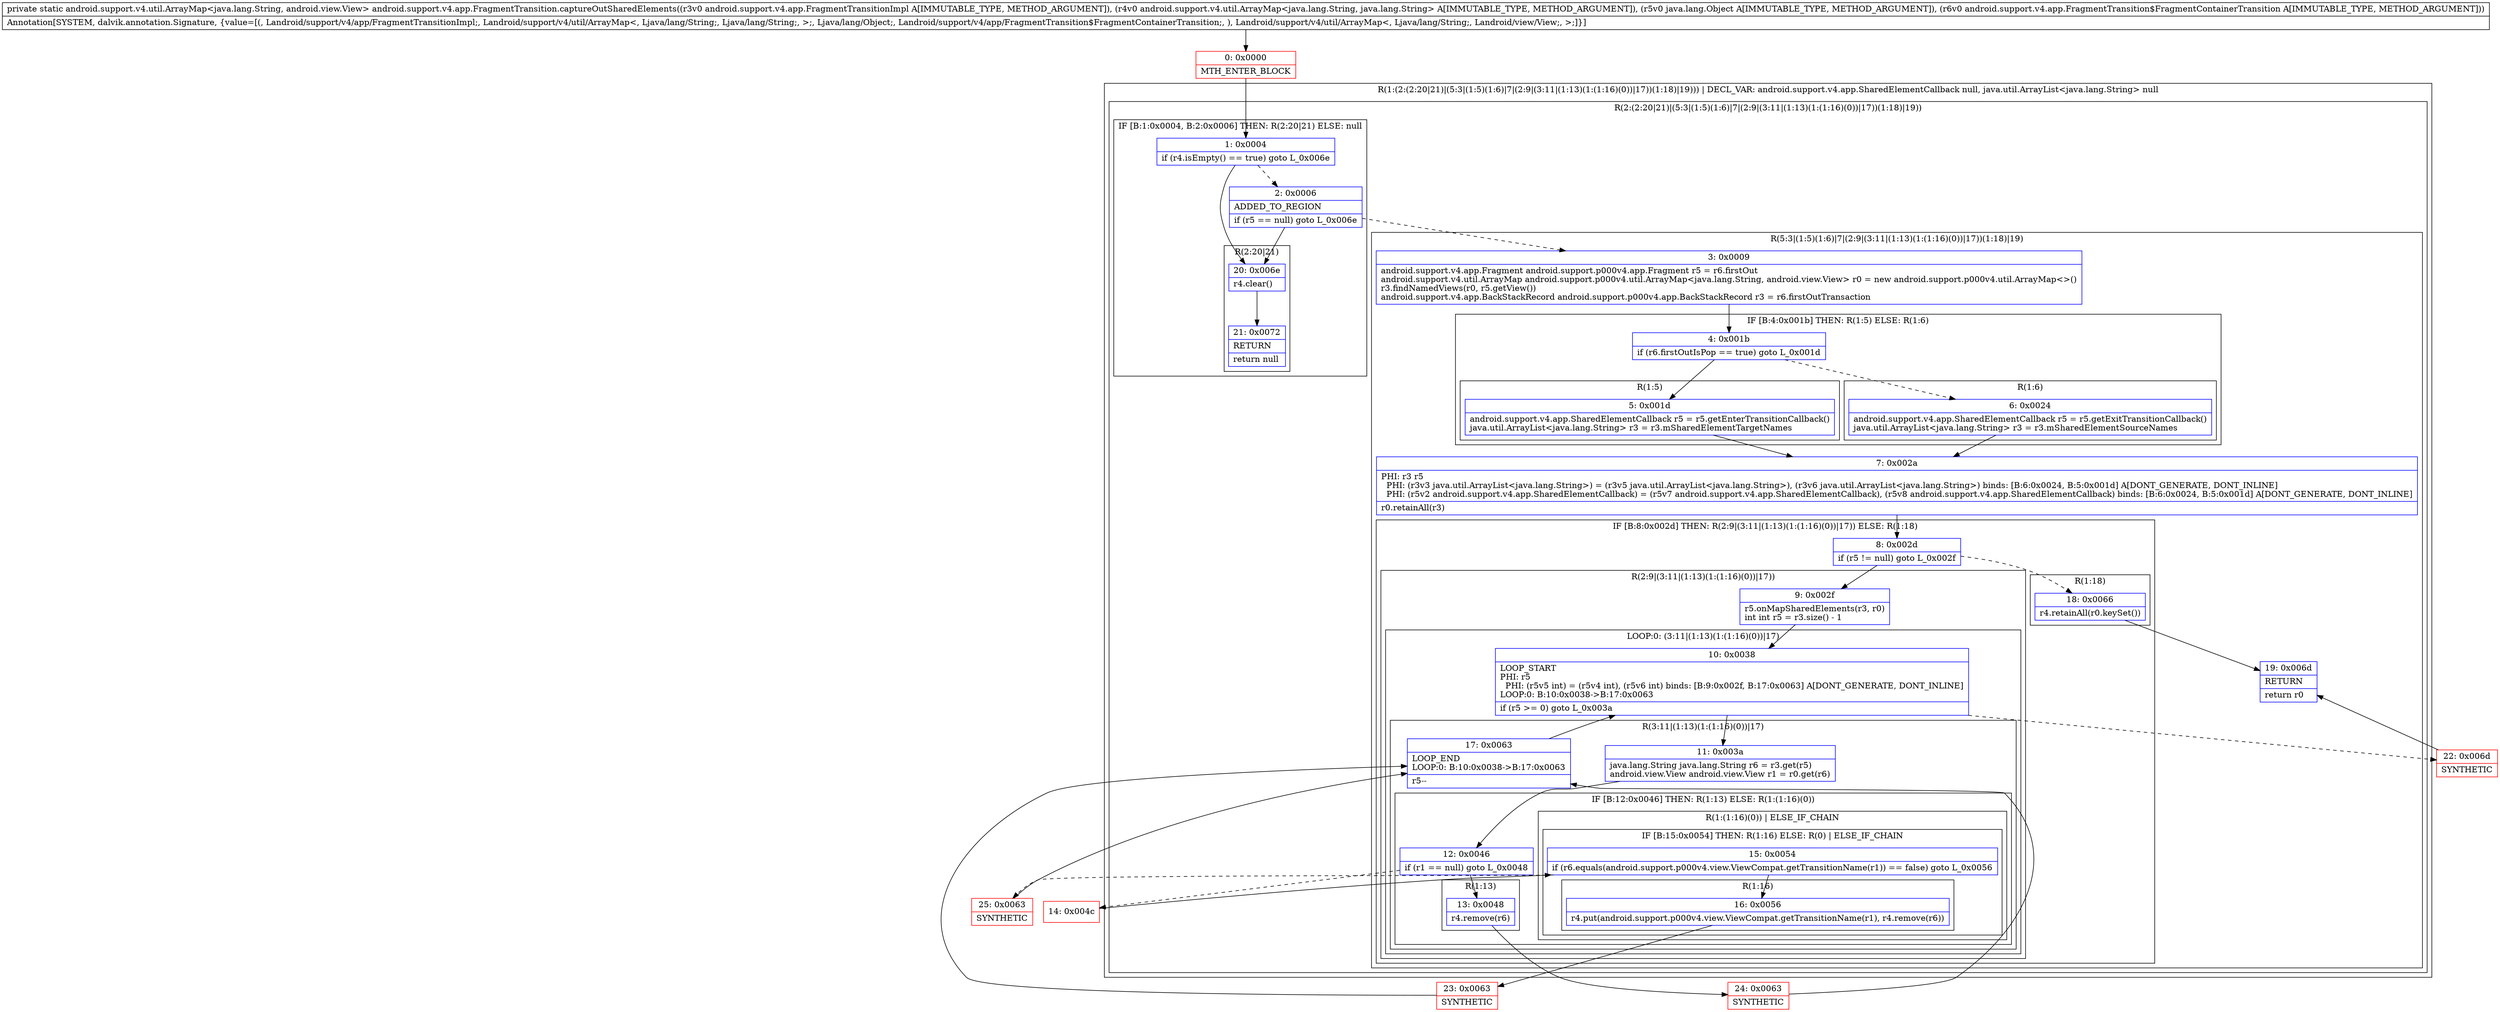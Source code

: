 digraph "CFG forandroid.support.v4.app.FragmentTransition.captureOutSharedElements(Landroid\/support\/v4\/app\/FragmentTransitionImpl;Landroid\/support\/v4\/util\/ArrayMap;Ljava\/lang\/Object;Landroid\/support\/v4\/app\/FragmentTransition$FragmentContainerTransition;)Landroid\/support\/v4\/util\/ArrayMap;" {
subgraph cluster_Region_82064331 {
label = "R(1:(2:(2:20|21)|(5:3|(1:5)(1:6)|7|(2:9|(3:11|(1:13)(1:(1:16)(0))|17))(1:18)|19))) | DECL_VAR: android.support.v4.app.SharedElementCallback null, java.util.ArrayList\<java.lang.String\> null\l";
node [shape=record,color=blue];
subgraph cluster_Region_886996077 {
label = "R(2:(2:20|21)|(5:3|(1:5)(1:6)|7|(2:9|(3:11|(1:13)(1:(1:16)(0))|17))(1:18)|19))";
node [shape=record,color=blue];
subgraph cluster_IfRegion_1301896093 {
label = "IF [B:1:0x0004, B:2:0x0006] THEN: R(2:20|21) ELSE: null";
node [shape=record,color=blue];
Node_1 [shape=record,label="{1\:\ 0x0004|if (r4.isEmpty() == true) goto L_0x006e\l}"];
Node_2 [shape=record,label="{2\:\ 0x0006|ADDED_TO_REGION\l|if (r5 == null) goto L_0x006e\l}"];
subgraph cluster_Region_1724526406 {
label = "R(2:20|21)";
node [shape=record,color=blue];
Node_20 [shape=record,label="{20\:\ 0x006e|r4.clear()\l}"];
Node_21 [shape=record,label="{21\:\ 0x0072|RETURN\l|return null\l}"];
}
}
subgraph cluster_Region_1064483735 {
label = "R(5:3|(1:5)(1:6)|7|(2:9|(3:11|(1:13)(1:(1:16)(0))|17))(1:18)|19)";
node [shape=record,color=blue];
Node_3 [shape=record,label="{3\:\ 0x0009|android.support.v4.app.Fragment android.support.p000v4.app.Fragment r5 = r6.firstOut\landroid.support.v4.util.ArrayMap android.support.p000v4.util.ArrayMap\<java.lang.String, android.view.View\> r0 = new android.support.p000v4.util.ArrayMap\<\>()\lr3.findNamedViews(r0, r5.getView())\landroid.support.v4.app.BackStackRecord android.support.p000v4.app.BackStackRecord r3 = r6.firstOutTransaction\l}"];
subgraph cluster_IfRegion_1133847103 {
label = "IF [B:4:0x001b] THEN: R(1:5) ELSE: R(1:6)";
node [shape=record,color=blue];
Node_4 [shape=record,label="{4\:\ 0x001b|if (r6.firstOutIsPop == true) goto L_0x001d\l}"];
subgraph cluster_Region_1963524991 {
label = "R(1:5)";
node [shape=record,color=blue];
Node_5 [shape=record,label="{5\:\ 0x001d|android.support.v4.app.SharedElementCallback r5 = r5.getEnterTransitionCallback()\ljava.util.ArrayList\<java.lang.String\> r3 = r3.mSharedElementTargetNames\l}"];
}
subgraph cluster_Region_1617312964 {
label = "R(1:6)";
node [shape=record,color=blue];
Node_6 [shape=record,label="{6\:\ 0x0024|android.support.v4.app.SharedElementCallback r5 = r5.getExitTransitionCallback()\ljava.util.ArrayList\<java.lang.String\> r3 = r3.mSharedElementSourceNames\l}"];
}
}
Node_7 [shape=record,label="{7\:\ 0x002a|PHI: r3 r5 \l  PHI: (r3v3 java.util.ArrayList\<java.lang.String\>) = (r3v5 java.util.ArrayList\<java.lang.String\>), (r3v6 java.util.ArrayList\<java.lang.String\>) binds: [B:6:0x0024, B:5:0x001d] A[DONT_GENERATE, DONT_INLINE]\l  PHI: (r5v2 android.support.v4.app.SharedElementCallback) = (r5v7 android.support.v4.app.SharedElementCallback), (r5v8 android.support.v4.app.SharedElementCallback) binds: [B:6:0x0024, B:5:0x001d] A[DONT_GENERATE, DONT_INLINE]\l|r0.retainAll(r3)\l}"];
subgraph cluster_IfRegion_74388276 {
label = "IF [B:8:0x002d] THEN: R(2:9|(3:11|(1:13)(1:(1:16)(0))|17)) ELSE: R(1:18)";
node [shape=record,color=blue];
Node_8 [shape=record,label="{8\:\ 0x002d|if (r5 != null) goto L_0x002f\l}"];
subgraph cluster_Region_704937620 {
label = "R(2:9|(3:11|(1:13)(1:(1:16)(0))|17))";
node [shape=record,color=blue];
Node_9 [shape=record,label="{9\:\ 0x002f|r5.onMapSharedElements(r3, r0)\lint int r5 = r3.size() \- 1\l}"];
subgraph cluster_LoopRegion_1820239033 {
label = "LOOP:0: (3:11|(1:13)(1:(1:16)(0))|17)";
node [shape=record,color=blue];
Node_10 [shape=record,label="{10\:\ 0x0038|LOOP_START\lPHI: r5 \l  PHI: (r5v5 int) = (r5v4 int), (r5v6 int) binds: [B:9:0x002f, B:17:0x0063] A[DONT_GENERATE, DONT_INLINE]\lLOOP:0: B:10:0x0038\-\>B:17:0x0063\l|if (r5 \>= 0) goto L_0x003a\l}"];
subgraph cluster_Region_54848 {
label = "R(3:11|(1:13)(1:(1:16)(0))|17)";
node [shape=record,color=blue];
Node_11 [shape=record,label="{11\:\ 0x003a|java.lang.String java.lang.String r6 = r3.get(r5)\landroid.view.View android.view.View r1 = r0.get(r6)\l}"];
subgraph cluster_IfRegion_1055170262 {
label = "IF [B:12:0x0046] THEN: R(1:13) ELSE: R(1:(1:16)(0))";
node [shape=record,color=blue];
Node_12 [shape=record,label="{12\:\ 0x0046|if (r1 == null) goto L_0x0048\l}"];
subgraph cluster_Region_1703380860 {
label = "R(1:13)";
node [shape=record,color=blue];
Node_13 [shape=record,label="{13\:\ 0x0048|r4.remove(r6)\l}"];
}
subgraph cluster_Region_61728151 {
label = "R(1:(1:16)(0)) | ELSE_IF_CHAIN\l";
node [shape=record,color=blue];
subgraph cluster_IfRegion_1672736602 {
label = "IF [B:15:0x0054] THEN: R(1:16) ELSE: R(0) | ELSE_IF_CHAIN\l";
node [shape=record,color=blue];
Node_15 [shape=record,label="{15\:\ 0x0054|if (r6.equals(android.support.p000v4.view.ViewCompat.getTransitionName(r1)) == false) goto L_0x0056\l}"];
subgraph cluster_Region_656846311 {
label = "R(1:16)";
node [shape=record,color=blue];
Node_16 [shape=record,label="{16\:\ 0x0056|r4.put(android.support.p000v4.view.ViewCompat.getTransitionName(r1), r4.remove(r6))\l}"];
}
subgraph cluster_Region_883579579 {
label = "R(0)";
node [shape=record,color=blue];
}
}
}
}
Node_17 [shape=record,label="{17\:\ 0x0063|LOOP_END\lLOOP:0: B:10:0x0038\-\>B:17:0x0063\l|r5\-\-\l}"];
}
}
}
subgraph cluster_Region_1026502596 {
label = "R(1:18)";
node [shape=record,color=blue];
Node_18 [shape=record,label="{18\:\ 0x0066|r4.retainAll(r0.keySet())\l}"];
}
}
Node_19 [shape=record,label="{19\:\ 0x006d|RETURN\l|return r0\l}"];
}
}
}
Node_0 [shape=record,color=red,label="{0\:\ 0x0000|MTH_ENTER_BLOCK\l}"];
Node_14 [shape=record,color=red,label="{14\:\ 0x004c}"];
Node_22 [shape=record,color=red,label="{22\:\ 0x006d|SYNTHETIC\l}"];
Node_23 [shape=record,color=red,label="{23\:\ 0x0063|SYNTHETIC\l}"];
Node_24 [shape=record,color=red,label="{24\:\ 0x0063|SYNTHETIC\l}"];
Node_25 [shape=record,color=red,label="{25\:\ 0x0063|SYNTHETIC\l}"];
MethodNode[shape=record,label="{private static android.support.v4.util.ArrayMap\<java.lang.String, android.view.View\> android.support.v4.app.FragmentTransition.captureOutSharedElements((r3v0 android.support.v4.app.FragmentTransitionImpl A[IMMUTABLE_TYPE, METHOD_ARGUMENT]), (r4v0 android.support.v4.util.ArrayMap\<java.lang.String, java.lang.String\> A[IMMUTABLE_TYPE, METHOD_ARGUMENT]), (r5v0 java.lang.Object A[IMMUTABLE_TYPE, METHOD_ARGUMENT]), (r6v0 android.support.v4.app.FragmentTransition$FragmentContainerTransition A[IMMUTABLE_TYPE, METHOD_ARGUMENT]))  | Annotation[SYSTEM, dalvik.annotation.Signature, \{value=[(, Landroid\/support\/v4\/app\/FragmentTransitionImpl;, Landroid\/support\/v4\/util\/ArrayMap\<, Ljava\/lang\/String;, Ljava\/lang\/String;, \>;, Ljava\/lang\/Object;, Landroid\/support\/v4\/app\/FragmentTransition$FragmentContainerTransition;, ), Landroid\/support\/v4\/util\/ArrayMap\<, Ljava\/lang\/String;, Landroid\/view\/View;, \>;]\}]\l}"];
MethodNode -> Node_0;
Node_1 -> Node_2[style=dashed];
Node_1 -> Node_20;
Node_2 -> Node_3[style=dashed];
Node_2 -> Node_20;
Node_20 -> Node_21;
Node_3 -> Node_4;
Node_4 -> Node_5;
Node_4 -> Node_6[style=dashed];
Node_5 -> Node_7;
Node_6 -> Node_7;
Node_7 -> Node_8;
Node_8 -> Node_9;
Node_8 -> Node_18[style=dashed];
Node_9 -> Node_10;
Node_10 -> Node_11;
Node_10 -> Node_22[style=dashed];
Node_11 -> Node_12;
Node_12 -> Node_13;
Node_12 -> Node_14[style=dashed];
Node_13 -> Node_24;
Node_15 -> Node_16;
Node_15 -> Node_25[style=dashed];
Node_16 -> Node_23;
Node_17 -> Node_10;
Node_18 -> Node_19;
Node_0 -> Node_1;
Node_14 -> Node_15;
Node_22 -> Node_19;
Node_23 -> Node_17;
Node_24 -> Node_17;
Node_25 -> Node_17;
}

